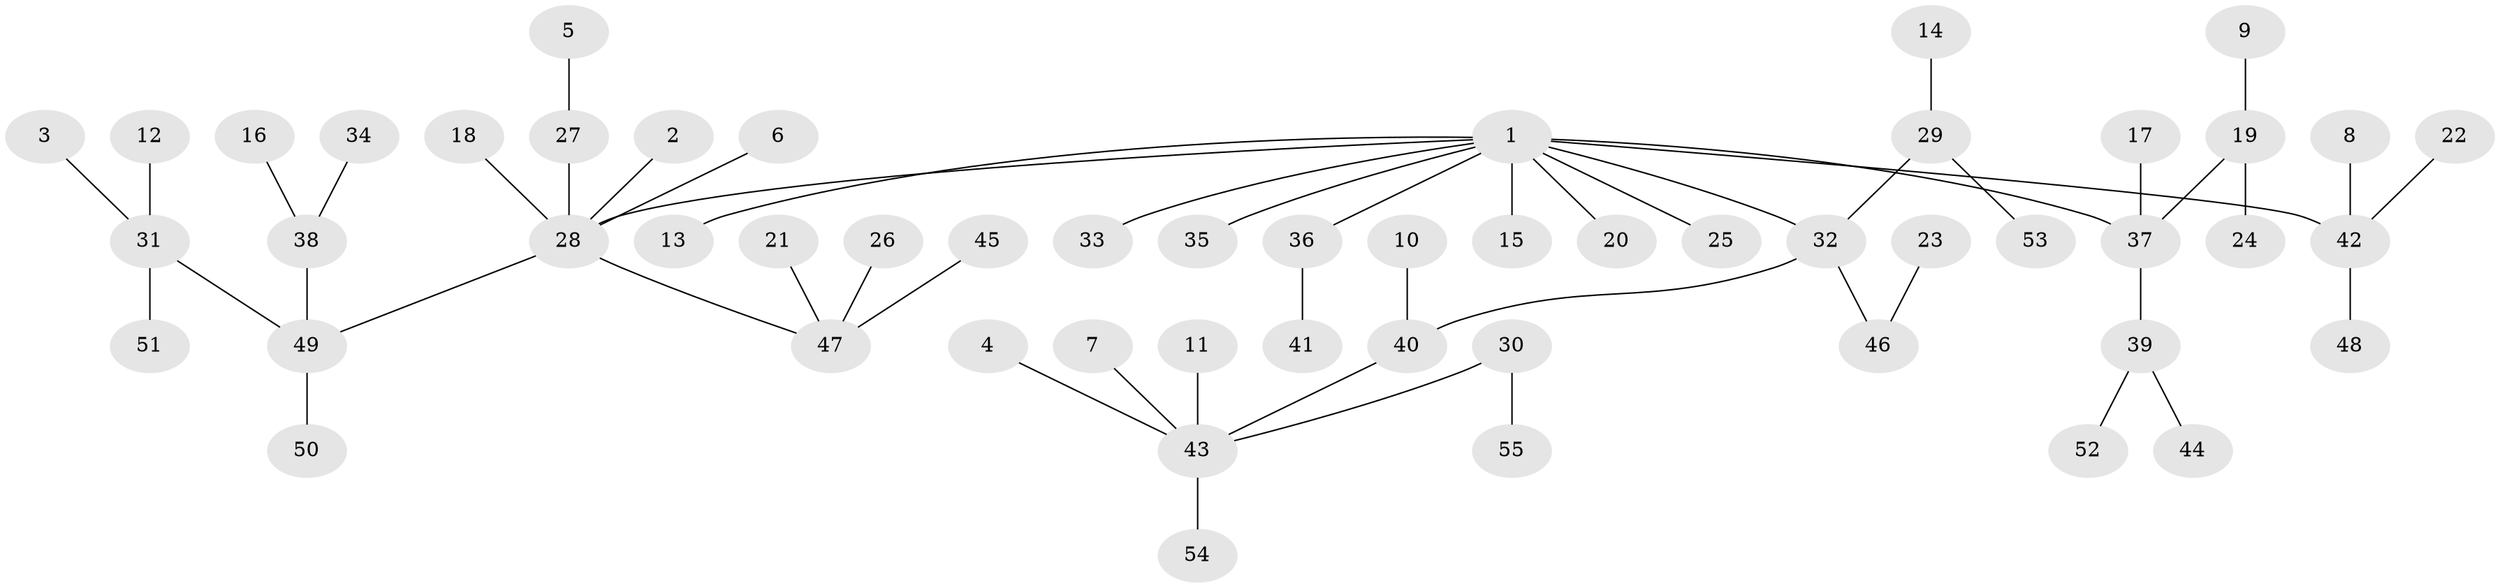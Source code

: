 // original degree distribution, {3: 0.10091743119266056, 9: 0.009174311926605505, 8: 0.009174311926605505, 5: 0.045871559633027525, 4: 0.06422018348623854, 2: 0.22018348623853212, 6: 0.009174311926605505, 1: 0.5412844036697247}
// Generated by graph-tools (version 1.1) at 2025/26/03/09/25 03:26:33]
// undirected, 55 vertices, 54 edges
graph export_dot {
graph [start="1"]
  node [color=gray90,style=filled];
  1;
  2;
  3;
  4;
  5;
  6;
  7;
  8;
  9;
  10;
  11;
  12;
  13;
  14;
  15;
  16;
  17;
  18;
  19;
  20;
  21;
  22;
  23;
  24;
  25;
  26;
  27;
  28;
  29;
  30;
  31;
  32;
  33;
  34;
  35;
  36;
  37;
  38;
  39;
  40;
  41;
  42;
  43;
  44;
  45;
  46;
  47;
  48;
  49;
  50;
  51;
  52;
  53;
  54;
  55;
  1 -- 13 [weight=1.0];
  1 -- 15 [weight=1.0];
  1 -- 20 [weight=1.0];
  1 -- 25 [weight=1.0];
  1 -- 28 [weight=1.0];
  1 -- 32 [weight=1.0];
  1 -- 33 [weight=1.0];
  1 -- 35 [weight=1.0];
  1 -- 36 [weight=1.0];
  1 -- 37 [weight=1.0];
  1 -- 42 [weight=1.0];
  2 -- 28 [weight=1.0];
  3 -- 31 [weight=1.0];
  4 -- 43 [weight=1.0];
  5 -- 27 [weight=1.0];
  6 -- 28 [weight=1.0];
  7 -- 43 [weight=1.0];
  8 -- 42 [weight=1.0];
  9 -- 19 [weight=1.0];
  10 -- 40 [weight=1.0];
  11 -- 43 [weight=1.0];
  12 -- 31 [weight=1.0];
  14 -- 29 [weight=1.0];
  16 -- 38 [weight=1.0];
  17 -- 37 [weight=1.0];
  18 -- 28 [weight=1.0];
  19 -- 24 [weight=1.0];
  19 -- 37 [weight=1.0];
  21 -- 47 [weight=1.0];
  22 -- 42 [weight=1.0];
  23 -- 46 [weight=1.0];
  26 -- 47 [weight=1.0];
  27 -- 28 [weight=1.0];
  28 -- 47 [weight=1.0];
  28 -- 49 [weight=1.0];
  29 -- 32 [weight=1.0];
  29 -- 53 [weight=1.0];
  30 -- 43 [weight=1.0];
  30 -- 55 [weight=1.0];
  31 -- 49 [weight=1.0];
  31 -- 51 [weight=1.0];
  32 -- 40 [weight=1.0];
  32 -- 46 [weight=1.0];
  34 -- 38 [weight=1.0];
  36 -- 41 [weight=1.0];
  37 -- 39 [weight=1.0];
  38 -- 49 [weight=1.0];
  39 -- 44 [weight=1.0];
  39 -- 52 [weight=1.0];
  40 -- 43 [weight=1.0];
  42 -- 48 [weight=1.0];
  43 -- 54 [weight=1.0];
  45 -- 47 [weight=1.0];
  49 -- 50 [weight=1.0];
}
